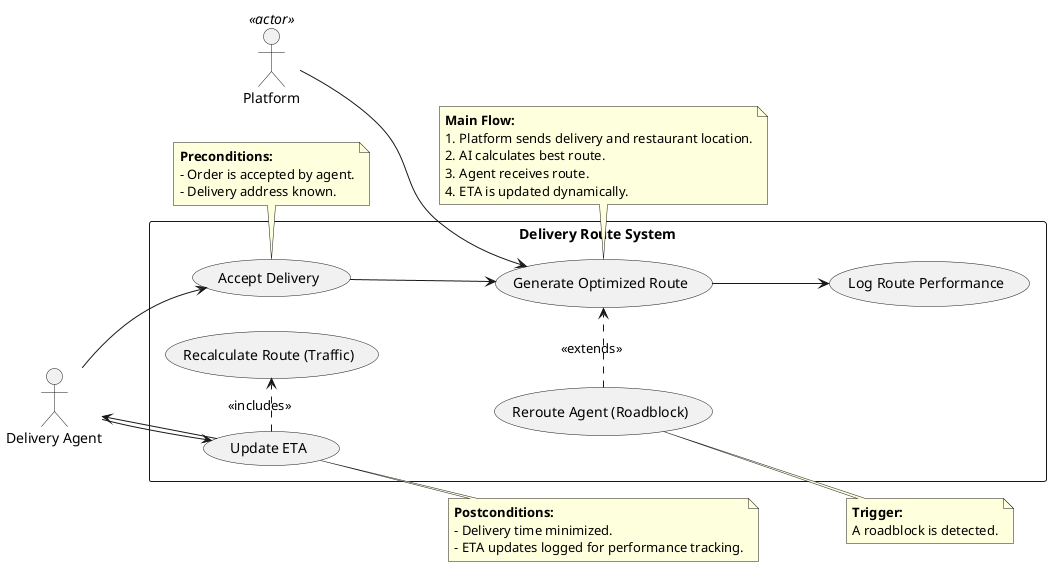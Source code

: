 @startuml
left to right direction

actor "Delivery Agent" as Agent
actor "Platform" as Platform <<actor>>

rectangle "Delivery Route System" {
    usecase "Accept Delivery" as UC_Accept
    usecase "Generate Optimized Route" as UC_GenerateRoute
    usecase "Update ETA" as UC_UpdateETA
    usecase "Recalculate Route (Traffic)" as UC_RecalculateTraffic
    usecase "Reroute Agent (Roadblock)" as UC_Reroute
    usecase "Log Route Performance" as UC_Log
}

'--- Associations ---'
Agent --> UC_Accept
Agent --> UC_UpdateETA

' The Platform provides the input for the route generation '
Platform --> UC_GenerateRoute

' The Delivery Agent's acceptance triggers the route generation '
UC_Accept --> UC_GenerateRoute

' The updated ETA is displayed to the Agent '
UC_UpdateETA --> Agent

' The route generation process includes logging performance '
UC_GenerateRoute --> UC_Log

'--- Includes (Subflows) ---'
' Recalculating the route is part of dynamically updating the ETA '
UC_UpdateETA .> UC_RecalculateTraffic : <<includes>>

'--- Extends (Alternative Flows) ---'
' Rerouting for a roadblock is an optional extension of the route calculation process '
UC_Reroute .> UC_GenerateRoute : <<extends>>

'--- Notes for Context ---'
note bottom of UC_Accept
**Preconditions:**
- Order is accepted by agent.
- Delivery address known.
end note

note bottom of UC_GenerateRoute
**Main Flow:**
1. Platform sends delivery and restaurant location.
2. AI calculates best route.
3. Agent receives route.
4. ETA is updated dynamically.
end note

note right of UC_Reroute
**Trigger:**
A roadblock is detected.
end note

note right of UC_UpdateETA
**Postconditions:**
- Delivery time minimized.
- ETA updates logged for performance tracking.
end note
@enduml
